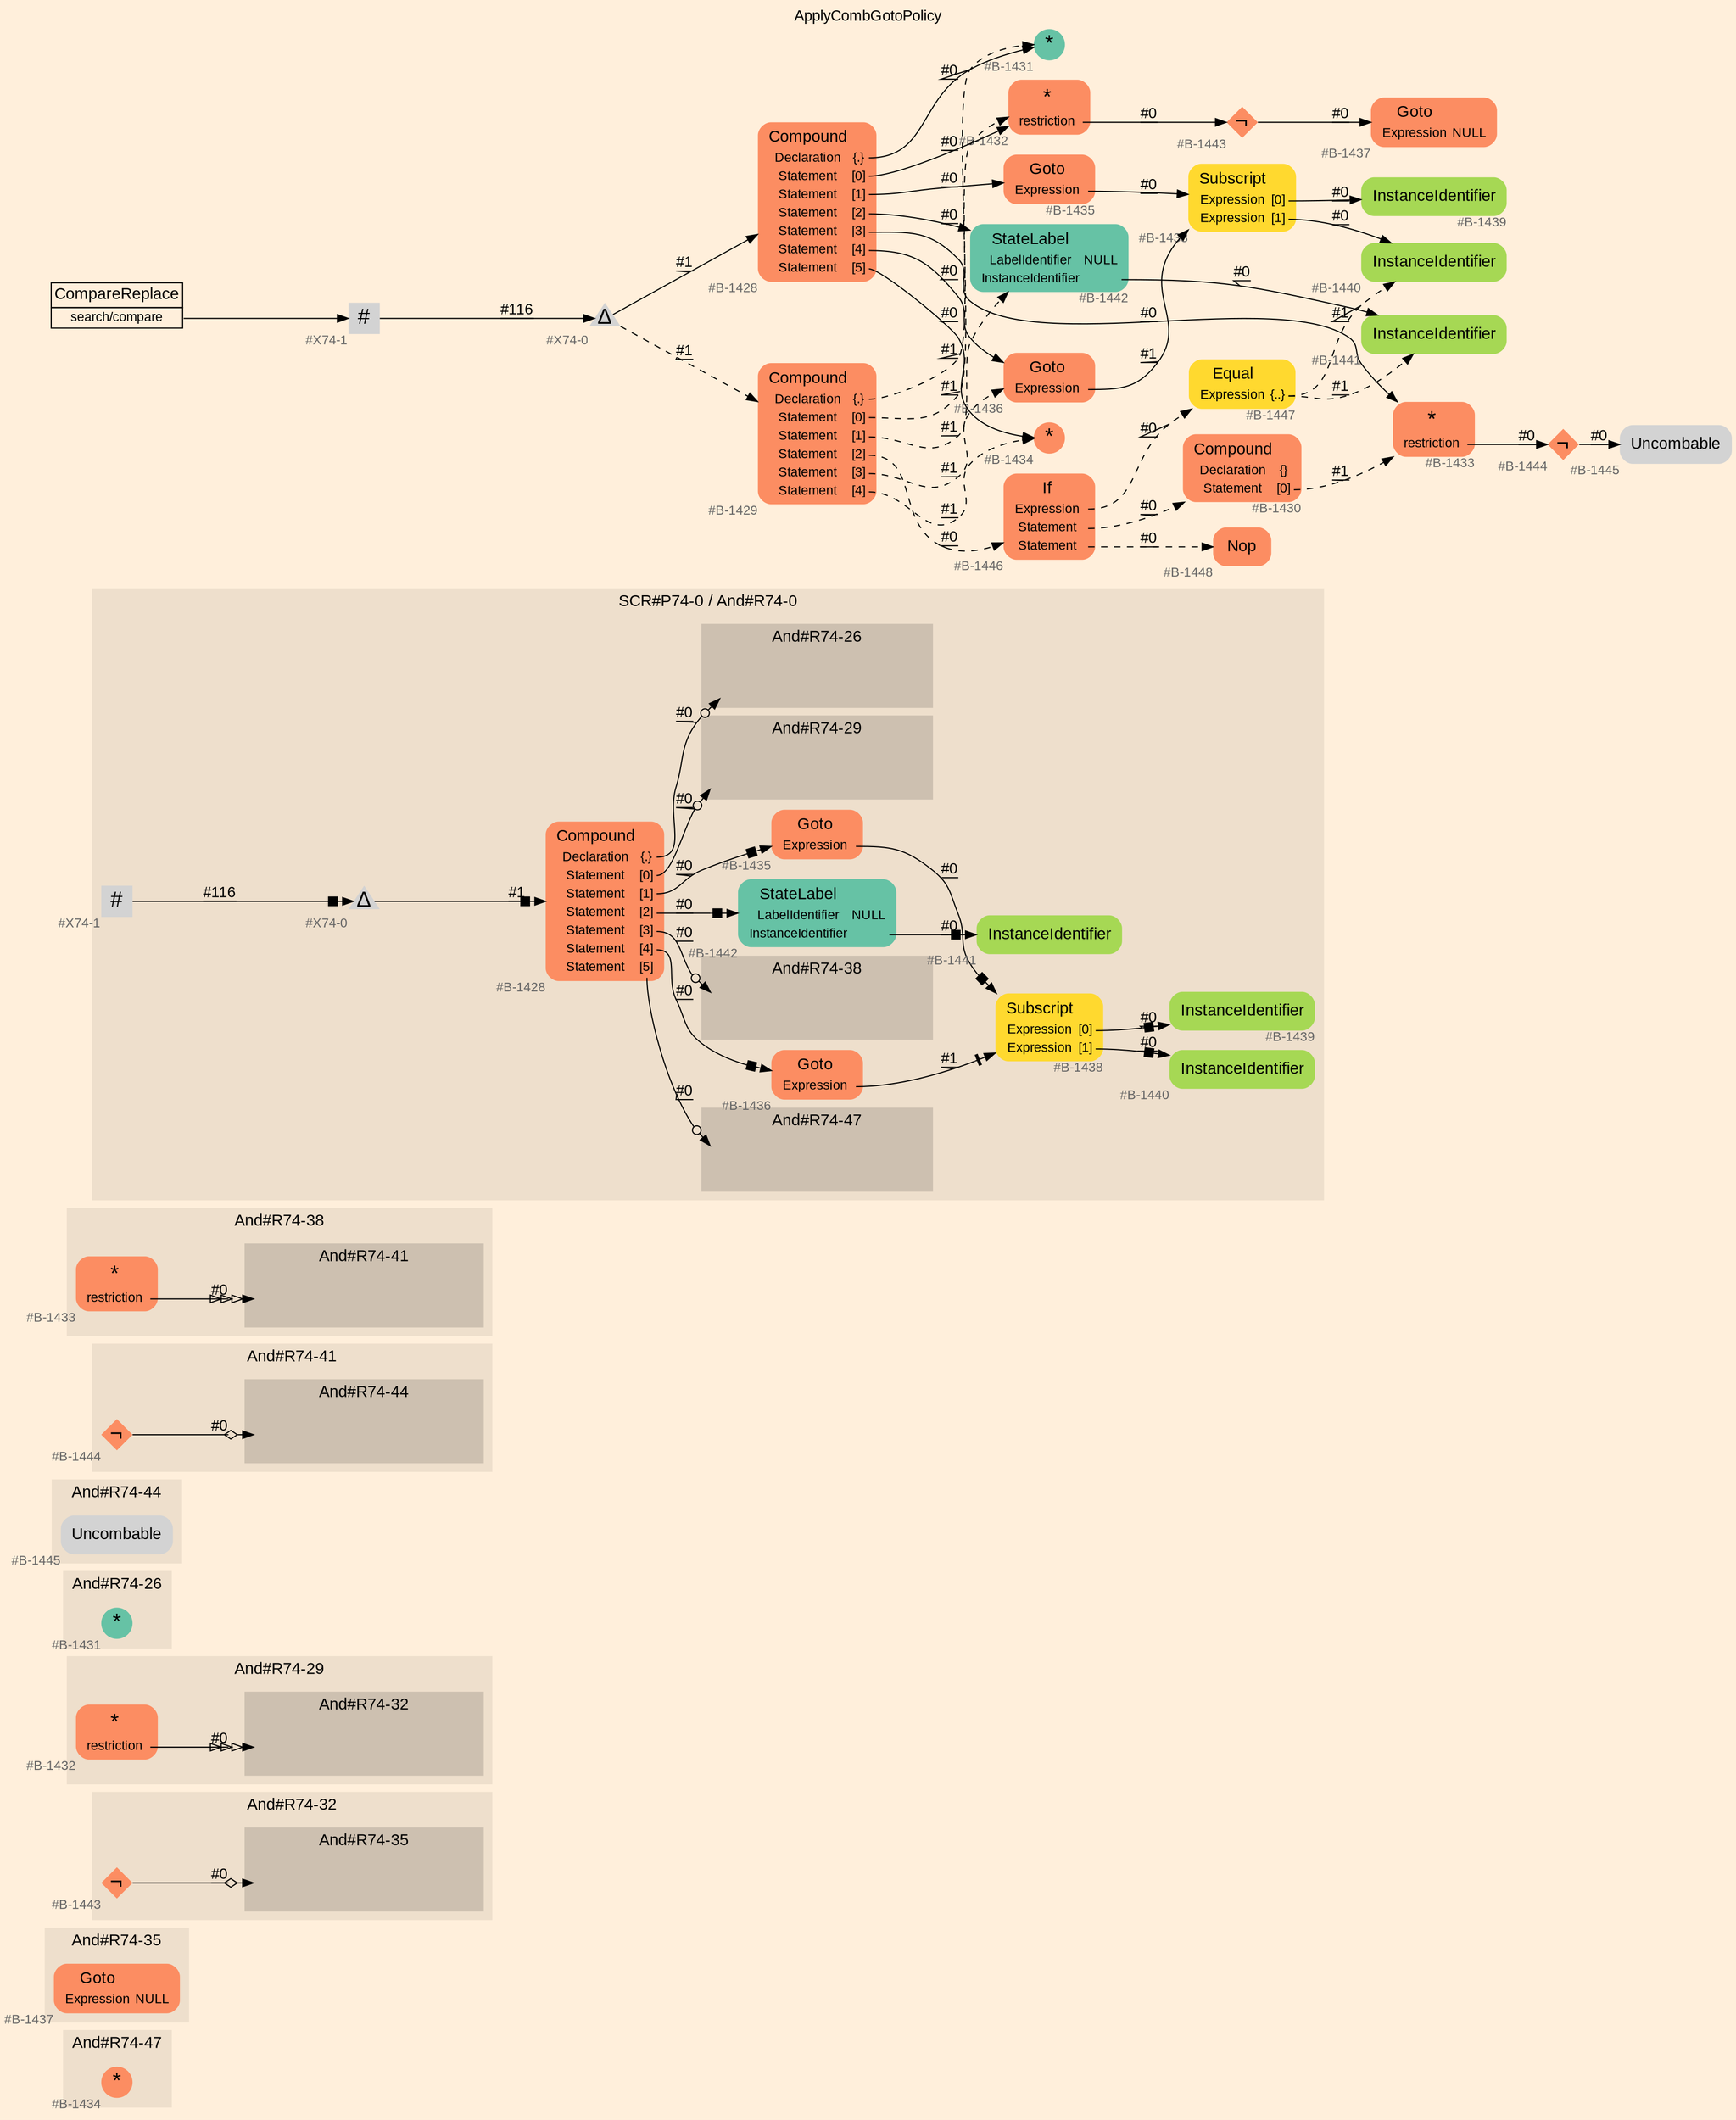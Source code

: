 digraph "ApplyCombGotoPolicy" {
label = "ApplyCombGotoPolicy"
labelloc = t
graph [
    rankdir = "LR"
    ranksep = 0.3
    bgcolor = antiquewhite1
    color = black
    fontcolor = black
    fontname = "Arial"
];
node [
    fontname = "Arial"
];
edge [
    fontname = "Arial"
];

// -------------------- figure And#R74-47 --------------------
// -------- region And#R74-47 ----------
subgraph "clusterAnd#R74-47" {
    label = "And#R74-47"
    style = "filled"
    color = antiquewhite2
    fontsize = "15"
    // -------- block And#R74-47/#B-1434 ----------
    "And#R74-47/#B-1434" [
        fillcolor = "/set28/2"
        xlabel = "#B-1434"
        fontsize = "12"
        fontcolor = grey40
        shape = "circle"
        label = <<FONT COLOR="black" POINT-SIZE="20">*</FONT>>
        style = "filled"
        penwidth = 0.0
        fixedsize = true
        width = 0.4
        height = 0.4
    ];
    
}


// -------------------- figure And#R74-35 --------------------
// -------- region And#R74-35 ----------
subgraph "clusterAnd#R74-35" {
    label = "And#R74-35"
    style = "filled"
    color = antiquewhite2
    fontsize = "15"
    // -------- block And#R74-35/#B-1437 ----------
    "And#R74-35/#B-1437" [
        fillcolor = "/set28/2"
        xlabel = "#B-1437"
        fontsize = "12"
        fontcolor = grey40
        shape = "plaintext"
        label = <<TABLE BORDER="0" CELLBORDER="0" CELLSPACING="0">
         <TR><TD><FONT COLOR="black" POINT-SIZE="15">Goto</FONT></TD></TR>
         <TR><TD><FONT COLOR="black" POINT-SIZE="12">Expression</FONT></TD><TD PORT="port0"><FONT COLOR="black" POINT-SIZE="12">NULL</FONT></TD></TR>
        </TABLE>>
        style = "rounded,filled"
    ];
    
}


// -------------------- figure And#R74-32 --------------------
// -------- region And#R74-32 ----------
subgraph "clusterAnd#R74-32" {
    label = "And#R74-32"
    style = "filled"
    color = antiquewhite2
    fontsize = "15"
    // -------- block And#R74-32/#B-1443 ----------
    "And#R74-32/#B-1443" [
        fillcolor = "/set28/2"
        xlabel = "#B-1443"
        fontsize = "12"
        fontcolor = grey40
        shape = "diamond"
        label = <<FONT COLOR="black" POINT-SIZE="20">¬</FONT>>
        style = "filled"
        penwidth = 0.0
        fixedsize = true
        width = 0.4
        height = 0.4
    ];
    
    // -------- region And#R74-32/And#R74-35 ----------
    subgraph "clusterAnd#R74-32/And#R74-35" {
        label = "And#R74-35"
        style = "filled"
        color = antiquewhite3
        fontsize = "15"
        // -------- block And#R74-32/And#R74-35/#B-1437 ----------
        "And#R74-32/And#R74-35/#B-1437" [
            fillcolor = "/set28/2"
            xlabel = "#B-1437"
            fontsize = "12"
            fontcolor = grey40
            shape = "none"
            style = "invisible"
        ];
        
    }
    
}

"And#R74-32/#B-1443" -> "And#R74-32/And#R74-35/#B-1437" [
    arrowhead="normalnoneodiamond"
    label = "#0"
    decorate = true
    color = black
    fontcolor = black
];


// -------------------- figure And#R74-29 --------------------
// -------- region And#R74-29 ----------
subgraph "clusterAnd#R74-29" {
    label = "And#R74-29"
    style = "filled"
    color = antiquewhite2
    fontsize = "15"
    // -------- block And#R74-29/#B-1432 ----------
    "And#R74-29/#B-1432" [
        fillcolor = "/set28/2"
        xlabel = "#B-1432"
        fontsize = "12"
        fontcolor = grey40
        shape = "plaintext"
        label = <<TABLE BORDER="0" CELLBORDER="0" CELLSPACING="0">
         <TR><TD><FONT COLOR="black" POINT-SIZE="20">*</FONT></TD></TR>
         <TR><TD><FONT COLOR="black" POINT-SIZE="12">restriction</FONT></TD><TD PORT="port0"></TD></TR>
        </TABLE>>
        style = "rounded,filled"
    ];
    
    // -------- region And#R74-29/And#R74-32 ----------
    subgraph "clusterAnd#R74-29/And#R74-32" {
        label = "And#R74-32"
        style = "filled"
        color = antiquewhite3
        fontsize = "15"
        // -------- block And#R74-29/And#R74-32/#B-1443 ----------
        "And#R74-29/And#R74-32/#B-1443" [
            fillcolor = "/set28/2"
            xlabel = "#B-1443"
            fontsize = "12"
            fontcolor = grey40
            shape = "none"
            style = "invisible"
        ];
        
    }
    
}

"And#R74-29/#B-1432":port0 -> "And#R74-29/And#R74-32/#B-1443" [
    arrowhead="normalonormalonormalonormal"
    label = "#0"
    decorate = true
    color = black
    fontcolor = black
];


// -------------------- figure And#R74-26 --------------------
// -------- region And#R74-26 ----------
subgraph "clusterAnd#R74-26" {
    label = "And#R74-26"
    style = "filled"
    color = antiquewhite2
    fontsize = "15"
    // -------- block And#R74-26/#B-1431 ----------
    "And#R74-26/#B-1431" [
        fillcolor = "/set28/1"
        xlabel = "#B-1431"
        fontsize = "12"
        fontcolor = grey40
        shape = "circle"
        label = <<FONT COLOR="black" POINT-SIZE="20">*</FONT>>
        style = "filled"
        penwidth = 0.0
        fixedsize = true
        width = 0.4
        height = 0.4
    ];
    
}


// -------------------- figure And#R74-44 --------------------
// -------- region And#R74-44 ----------
subgraph "clusterAnd#R74-44" {
    label = "And#R74-44"
    style = "filled"
    color = antiquewhite2
    fontsize = "15"
    // -------- block And#R74-44/#B-1445 ----------
    "And#R74-44/#B-1445" [
        xlabel = "#B-1445"
        fontsize = "12"
        fontcolor = grey40
        shape = "plaintext"
        label = <<TABLE BORDER="0" CELLBORDER="0" CELLSPACING="0">
         <TR><TD><FONT COLOR="black" POINT-SIZE="15">Uncombable</FONT></TD></TR>
        </TABLE>>
        style = "rounded,filled"
    ];
    
}


// -------------------- figure And#R74-41 --------------------
// -------- region And#R74-41 ----------
subgraph "clusterAnd#R74-41" {
    label = "And#R74-41"
    style = "filled"
    color = antiquewhite2
    fontsize = "15"
    // -------- block And#R74-41/#B-1444 ----------
    "And#R74-41/#B-1444" [
        fillcolor = "/set28/2"
        xlabel = "#B-1444"
        fontsize = "12"
        fontcolor = grey40
        shape = "diamond"
        label = <<FONT COLOR="black" POINT-SIZE="20">¬</FONT>>
        style = "filled"
        penwidth = 0.0
        fixedsize = true
        width = 0.4
        height = 0.4
    ];
    
    // -------- region And#R74-41/And#R74-44 ----------
    subgraph "clusterAnd#R74-41/And#R74-44" {
        label = "And#R74-44"
        style = "filled"
        color = antiquewhite3
        fontsize = "15"
        // -------- block And#R74-41/And#R74-44/#B-1445 ----------
        "And#R74-41/And#R74-44/#B-1445" [
            xlabel = "#B-1445"
            fontsize = "12"
            fontcolor = grey40
            shape = "none"
            style = "invisible"
        ];
        
    }
    
}

"And#R74-41/#B-1444" -> "And#R74-41/And#R74-44/#B-1445" [
    arrowhead="normalnoneodiamond"
    label = "#0"
    decorate = true
    color = black
    fontcolor = black
];


// -------------------- figure And#R74-38 --------------------
// -------- region And#R74-38 ----------
subgraph "clusterAnd#R74-38" {
    label = "And#R74-38"
    style = "filled"
    color = antiquewhite2
    fontsize = "15"
    // -------- block And#R74-38/#B-1433 ----------
    "And#R74-38/#B-1433" [
        fillcolor = "/set28/2"
        xlabel = "#B-1433"
        fontsize = "12"
        fontcolor = grey40
        shape = "plaintext"
        label = <<TABLE BORDER="0" CELLBORDER="0" CELLSPACING="0">
         <TR><TD><FONT COLOR="black" POINT-SIZE="20">*</FONT></TD></TR>
         <TR><TD><FONT COLOR="black" POINT-SIZE="12">restriction</FONT></TD><TD PORT="port0"></TD></TR>
        </TABLE>>
        style = "rounded,filled"
    ];
    
    // -------- region And#R74-38/And#R74-41 ----------
    subgraph "clusterAnd#R74-38/And#R74-41" {
        label = "And#R74-41"
        style = "filled"
        color = antiquewhite3
        fontsize = "15"
        // -------- block And#R74-38/And#R74-41/#B-1444 ----------
        "And#R74-38/And#R74-41/#B-1444" [
            fillcolor = "/set28/2"
            xlabel = "#B-1444"
            fontsize = "12"
            fontcolor = grey40
            shape = "none"
            style = "invisible"
        ];
        
    }
    
}

"And#R74-38/#B-1433":port0 -> "And#R74-38/And#R74-41/#B-1444" [
    arrowhead="normalonormalonormalonormal"
    label = "#0"
    decorate = true
    color = black
    fontcolor = black
];


// -------------------- figure And#R74-0 --------------------
// -------- region And#R74-0 ----------
subgraph "clusterAnd#R74-0" {
    label = "SCR#P74-0 / And#R74-0"
    style = "filled"
    color = antiquewhite2
    fontsize = "15"
    // -------- block And#R74-0/#B-1428 ----------
    "And#R74-0/#B-1428" [
        fillcolor = "/set28/2"
        xlabel = "#B-1428"
        fontsize = "12"
        fontcolor = grey40
        shape = "plaintext"
        label = <<TABLE BORDER="0" CELLBORDER="0" CELLSPACING="0">
         <TR><TD><FONT COLOR="black" POINT-SIZE="15">Compound</FONT></TD></TR>
         <TR><TD><FONT COLOR="black" POINT-SIZE="12">Declaration</FONT></TD><TD PORT="port0"><FONT COLOR="black" POINT-SIZE="12">{.}</FONT></TD></TR>
         <TR><TD><FONT COLOR="black" POINT-SIZE="12">Statement</FONT></TD><TD PORT="port1"><FONT COLOR="black" POINT-SIZE="12">[0]</FONT></TD></TR>
         <TR><TD><FONT COLOR="black" POINT-SIZE="12">Statement</FONT></TD><TD PORT="port2"><FONT COLOR="black" POINT-SIZE="12">[1]</FONT></TD></TR>
         <TR><TD><FONT COLOR="black" POINT-SIZE="12">Statement</FONT></TD><TD PORT="port3"><FONT COLOR="black" POINT-SIZE="12">[2]</FONT></TD></TR>
         <TR><TD><FONT COLOR="black" POINT-SIZE="12">Statement</FONT></TD><TD PORT="port4"><FONT COLOR="black" POINT-SIZE="12">[3]</FONT></TD></TR>
         <TR><TD><FONT COLOR="black" POINT-SIZE="12">Statement</FONT></TD><TD PORT="port5"><FONT COLOR="black" POINT-SIZE="12">[4]</FONT></TD></TR>
         <TR><TD><FONT COLOR="black" POINT-SIZE="12">Statement</FONT></TD><TD PORT="port6"><FONT COLOR="black" POINT-SIZE="12">[5]</FONT></TD></TR>
        </TABLE>>
        style = "rounded,filled"
    ];
    
    // -------- block And#R74-0/#B-1435 ----------
    "And#R74-0/#B-1435" [
        fillcolor = "/set28/2"
        xlabel = "#B-1435"
        fontsize = "12"
        fontcolor = grey40
        shape = "plaintext"
        label = <<TABLE BORDER="0" CELLBORDER="0" CELLSPACING="0">
         <TR><TD><FONT COLOR="black" POINT-SIZE="15">Goto</FONT></TD></TR>
         <TR><TD><FONT COLOR="black" POINT-SIZE="12">Expression</FONT></TD><TD PORT="port0"></TD></TR>
        </TABLE>>
        style = "rounded,filled"
    ];
    
    // -------- block And#R74-0/#B-1436 ----------
    "And#R74-0/#B-1436" [
        fillcolor = "/set28/2"
        xlabel = "#B-1436"
        fontsize = "12"
        fontcolor = grey40
        shape = "plaintext"
        label = <<TABLE BORDER="0" CELLBORDER="0" CELLSPACING="0">
         <TR><TD><FONT COLOR="black" POINT-SIZE="15">Goto</FONT></TD></TR>
         <TR><TD><FONT COLOR="black" POINT-SIZE="12">Expression</FONT></TD><TD PORT="port0"></TD></TR>
        </TABLE>>
        style = "rounded,filled"
    ];
    
    // -------- block And#R74-0/#B-1438 ----------
    "And#R74-0/#B-1438" [
        fillcolor = "/set28/6"
        xlabel = "#B-1438"
        fontsize = "12"
        fontcolor = grey40
        shape = "plaintext"
        label = <<TABLE BORDER="0" CELLBORDER="0" CELLSPACING="0">
         <TR><TD><FONT COLOR="black" POINT-SIZE="15">Subscript</FONT></TD></TR>
         <TR><TD><FONT COLOR="black" POINT-SIZE="12">Expression</FONT></TD><TD PORT="port0"><FONT COLOR="black" POINT-SIZE="12">[0]</FONT></TD></TR>
         <TR><TD><FONT COLOR="black" POINT-SIZE="12">Expression</FONT></TD><TD PORT="port1"><FONT COLOR="black" POINT-SIZE="12">[1]</FONT></TD></TR>
        </TABLE>>
        style = "rounded,filled"
    ];
    
    // -------- block And#R74-0/#B-1439 ----------
    "And#R74-0/#B-1439" [
        fillcolor = "/set28/5"
        xlabel = "#B-1439"
        fontsize = "12"
        fontcolor = grey40
        shape = "plaintext"
        label = <<TABLE BORDER="0" CELLBORDER="0" CELLSPACING="0">
         <TR><TD><FONT COLOR="black" POINT-SIZE="15">InstanceIdentifier</FONT></TD></TR>
        </TABLE>>
        style = "rounded,filled"
    ];
    
    // -------- block And#R74-0/#B-1440 ----------
    "And#R74-0/#B-1440" [
        fillcolor = "/set28/5"
        xlabel = "#B-1440"
        fontsize = "12"
        fontcolor = grey40
        shape = "plaintext"
        label = <<TABLE BORDER="0" CELLBORDER="0" CELLSPACING="0">
         <TR><TD><FONT COLOR="black" POINT-SIZE="15">InstanceIdentifier</FONT></TD></TR>
        </TABLE>>
        style = "rounded,filled"
    ];
    
    // -------- block And#R74-0/#B-1441 ----------
    "And#R74-0/#B-1441" [
        fillcolor = "/set28/5"
        xlabel = "#B-1441"
        fontsize = "12"
        fontcolor = grey40
        shape = "plaintext"
        label = <<TABLE BORDER="0" CELLBORDER="0" CELLSPACING="0">
         <TR><TD><FONT COLOR="black" POINT-SIZE="15">InstanceIdentifier</FONT></TD></TR>
        </TABLE>>
        style = "rounded,filled"
    ];
    
    // -------- block And#R74-0/#B-1442 ----------
    "And#R74-0/#B-1442" [
        fillcolor = "/set28/1"
        xlabel = "#B-1442"
        fontsize = "12"
        fontcolor = grey40
        shape = "plaintext"
        label = <<TABLE BORDER="0" CELLBORDER="0" CELLSPACING="0">
         <TR><TD><FONT COLOR="black" POINT-SIZE="15">StateLabel</FONT></TD></TR>
         <TR><TD><FONT COLOR="black" POINT-SIZE="12">LabelIdentifier</FONT></TD><TD PORT="port0"><FONT COLOR="black" POINT-SIZE="12">NULL</FONT></TD></TR>
         <TR><TD><FONT COLOR="black" POINT-SIZE="12">InstanceIdentifier</FONT></TD><TD PORT="port1"></TD></TR>
        </TABLE>>
        style = "rounded,filled"
    ];
    
    // -------- block And#R74-0/#X74-0 ----------
    "And#R74-0/#X74-0" [
        xlabel = "#X74-0"
        fontsize = "12"
        fontcolor = grey40
        shape = "triangle"
        label = <<FONT COLOR="black" POINT-SIZE="20">Δ</FONT>>
        style = "filled"
        penwidth = 0.0
        fixedsize = true
        width = 0.4
        height = 0.4
    ];
    
    // -------- block And#R74-0/#X74-1 ----------
    "And#R74-0/#X74-1" [
        xlabel = "#X74-1"
        fontsize = "12"
        fontcolor = grey40
        shape = "square"
        label = <<FONT COLOR="black" POINT-SIZE="20">#</FONT>>
        style = "filled"
        penwidth = 0.0
        fixedsize = true
        width = 0.4
        height = 0.4
    ];
    
    // -------- region And#R74-0/And#R74-38 ----------
    subgraph "clusterAnd#R74-0/And#R74-38" {
        label = "And#R74-38"
        style = "filled"
        color = antiquewhite3
        fontsize = "15"
        // -------- block And#R74-0/And#R74-38/#B-1433 ----------
        "And#R74-0/And#R74-38/#B-1433" [
            fillcolor = "/set28/2"
            xlabel = "#B-1433"
            fontsize = "12"
            fontcolor = grey40
            shape = "none"
            style = "invisible"
        ];
        
    }
    
    // -------- region And#R74-0/And#R74-26 ----------
    subgraph "clusterAnd#R74-0/And#R74-26" {
        label = "And#R74-26"
        style = "filled"
        color = antiquewhite3
        fontsize = "15"
        // -------- block And#R74-0/And#R74-26/#B-1431 ----------
        "And#R74-0/And#R74-26/#B-1431" [
            fillcolor = "/set28/1"
            xlabel = "#B-1431"
            fontsize = "12"
            fontcolor = grey40
            shape = "none"
            style = "invisible"
        ];
        
    }
    
    // -------- region And#R74-0/And#R74-29 ----------
    subgraph "clusterAnd#R74-0/And#R74-29" {
        label = "And#R74-29"
        style = "filled"
        color = antiquewhite3
        fontsize = "15"
        // -------- block And#R74-0/And#R74-29/#B-1432 ----------
        "And#R74-0/And#R74-29/#B-1432" [
            fillcolor = "/set28/2"
            xlabel = "#B-1432"
            fontsize = "12"
            fontcolor = grey40
            shape = "none"
            style = "invisible"
        ];
        
    }
    
    // -------- region And#R74-0/And#R74-47 ----------
    subgraph "clusterAnd#R74-0/And#R74-47" {
        label = "And#R74-47"
        style = "filled"
        color = antiquewhite3
        fontsize = "15"
        // -------- block And#R74-0/And#R74-47/#B-1434 ----------
        "And#R74-0/And#R74-47/#B-1434" [
            fillcolor = "/set28/2"
            xlabel = "#B-1434"
            fontsize = "12"
            fontcolor = grey40
            shape = "none"
            style = "invisible"
        ];
        
    }
    
}

"And#R74-0/#B-1428":port0 -> "And#R74-0/And#R74-26/#B-1431" [
    arrowhead="normalnoneodot"
    label = "#0"
    decorate = true
    color = black
    fontcolor = black
];

"And#R74-0/#B-1428":port1 -> "And#R74-0/And#R74-29/#B-1432" [
    arrowhead="normalnoneodot"
    label = "#0"
    decorate = true
    color = black
    fontcolor = black
];

"And#R74-0/#B-1428":port2 -> "And#R74-0/#B-1435" [
    arrowhead="normalnonebox"
    label = "#0"
    decorate = true
    color = black
    fontcolor = black
];

"And#R74-0/#B-1428":port3 -> "And#R74-0/#B-1442" [
    arrowhead="normalnonebox"
    label = "#0"
    decorate = true
    color = black
    fontcolor = black
];

"And#R74-0/#B-1428":port4 -> "And#R74-0/And#R74-38/#B-1433" [
    arrowhead="normalnoneodot"
    label = "#0"
    decorate = true
    color = black
    fontcolor = black
];

"And#R74-0/#B-1428":port5 -> "And#R74-0/#B-1436" [
    arrowhead="normalnonebox"
    label = "#0"
    decorate = true
    color = black
    fontcolor = black
];

"And#R74-0/#B-1428":port6 -> "And#R74-0/And#R74-47/#B-1434" [
    arrowhead="normalnoneodot"
    label = "#0"
    decorate = true
    color = black
    fontcolor = black
];

"And#R74-0/#B-1435":port0 -> "And#R74-0/#B-1438" [
    arrowhead="normalnonebox"
    label = "#0"
    decorate = true
    color = black
    fontcolor = black
];

"And#R74-0/#B-1436":port0 -> "And#R74-0/#B-1438" [
    arrowhead="normalnonetee"
    label = "#1"
    decorate = true
    color = black
    fontcolor = black
];

"And#R74-0/#B-1438":port0 -> "And#R74-0/#B-1439" [
    arrowhead="normalnonebox"
    label = "#0"
    decorate = true
    color = black
    fontcolor = black
];

"And#R74-0/#B-1438":port1 -> "And#R74-0/#B-1440" [
    arrowhead="normalnonebox"
    label = "#0"
    decorate = true
    color = black
    fontcolor = black
];

"And#R74-0/#B-1442":port1 -> "And#R74-0/#B-1441" [
    arrowhead="normalnonebox"
    label = "#0"
    decorate = true
    color = black
    fontcolor = black
];

"And#R74-0/#X74-0" -> "And#R74-0/#B-1428" [
    arrowhead="normalnonebox"
    label = "#1"
    decorate = true
    color = black
    fontcolor = black
];

"And#R74-0/#X74-1" -> "And#R74-0/#X74-0" [
    arrowhead="normalnonebox"
    label = "#116"
    decorate = true
    color = black
    fontcolor = black
];


// -------------------- transformation figure --------------------
// -------- block CR#X74-2 ----------
"CR#X74-2" [
    fillcolor = antiquewhite1
    fontsize = "12"
    fontcolor = grey40
    shape = "plaintext"
    label = <<TABLE BORDER="0" CELLBORDER="1" CELLSPACING="0">
     <TR><TD><FONT COLOR="black" POINT-SIZE="15">CompareReplace</FONT></TD></TR>
     <TR><TD PORT="port0"><FONT COLOR="black" POINT-SIZE="12">search/compare</FONT></TD></TR>
    </TABLE>>
    style = "filled"
    color = black
];

// -------- block #X74-1 ----------
"#X74-1" [
    xlabel = "#X74-1"
    fontsize = "12"
    fontcolor = grey40
    shape = "square"
    label = <<FONT COLOR="black" POINT-SIZE="20">#</FONT>>
    style = "filled"
    penwidth = 0.0
    fixedsize = true
    width = 0.4
    height = 0.4
];

// -------- block #X74-0 ----------
"#X74-0" [
    xlabel = "#X74-0"
    fontsize = "12"
    fontcolor = grey40
    shape = "triangle"
    label = <<FONT COLOR="black" POINT-SIZE="20">Δ</FONT>>
    style = "filled"
    penwidth = 0.0
    fixedsize = true
    width = 0.4
    height = 0.4
];

// -------- block #B-1428 ----------
"#B-1428" [
    fillcolor = "/set28/2"
    xlabel = "#B-1428"
    fontsize = "12"
    fontcolor = grey40
    shape = "plaintext"
    label = <<TABLE BORDER="0" CELLBORDER="0" CELLSPACING="0">
     <TR><TD><FONT COLOR="black" POINT-SIZE="15">Compound</FONT></TD></TR>
     <TR><TD><FONT COLOR="black" POINT-SIZE="12">Declaration</FONT></TD><TD PORT="port0"><FONT COLOR="black" POINT-SIZE="12">{.}</FONT></TD></TR>
     <TR><TD><FONT COLOR="black" POINT-SIZE="12">Statement</FONT></TD><TD PORT="port1"><FONT COLOR="black" POINT-SIZE="12">[0]</FONT></TD></TR>
     <TR><TD><FONT COLOR="black" POINT-SIZE="12">Statement</FONT></TD><TD PORT="port2"><FONT COLOR="black" POINT-SIZE="12">[1]</FONT></TD></TR>
     <TR><TD><FONT COLOR="black" POINT-SIZE="12">Statement</FONT></TD><TD PORT="port3"><FONT COLOR="black" POINT-SIZE="12">[2]</FONT></TD></TR>
     <TR><TD><FONT COLOR="black" POINT-SIZE="12">Statement</FONT></TD><TD PORT="port4"><FONT COLOR="black" POINT-SIZE="12">[3]</FONT></TD></TR>
     <TR><TD><FONT COLOR="black" POINT-SIZE="12">Statement</FONT></TD><TD PORT="port5"><FONT COLOR="black" POINT-SIZE="12">[4]</FONT></TD></TR>
     <TR><TD><FONT COLOR="black" POINT-SIZE="12">Statement</FONT></TD><TD PORT="port6"><FONT COLOR="black" POINT-SIZE="12">[5]</FONT></TD></TR>
    </TABLE>>
    style = "rounded,filled"
];

// -------- block #B-1431 ----------
"#B-1431" [
    fillcolor = "/set28/1"
    xlabel = "#B-1431"
    fontsize = "12"
    fontcolor = grey40
    shape = "circle"
    label = <<FONT COLOR="black" POINT-SIZE="20">*</FONT>>
    style = "filled"
    penwidth = 0.0
    fixedsize = true
    width = 0.4
    height = 0.4
];

// -------- block #B-1432 ----------
"#B-1432" [
    fillcolor = "/set28/2"
    xlabel = "#B-1432"
    fontsize = "12"
    fontcolor = grey40
    shape = "plaintext"
    label = <<TABLE BORDER="0" CELLBORDER="0" CELLSPACING="0">
     <TR><TD><FONT COLOR="black" POINT-SIZE="20">*</FONT></TD></TR>
     <TR><TD><FONT COLOR="black" POINT-SIZE="12">restriction</FONT></TD><TD PORT="port0"></TD></TR>
    </TABLE>>
    style = "rounded,filled"
];

// -------- block #B-1443 ----------
"#B-1443" [
    fillcolor = "/set28/2"
    xlabel = "#B-1443"
    fontsize = "12"
    fontcolor = grey40
    shape = "diamond"
    label = <<FONT COLOR="black" POINT-SIZE="20">¬</FONT>>
    style = "filled"
    penwidth = 0.0
    fixedsize = true
    width = 0.4
    height = 0.4
];

// -------- block #B-1437 ----------
"#B-1437" [
    fillcolor = "/set28/2"
    xlabel = "#B-1437"
    fontsize = "12"
    fontcolor = grey40
    shape = "plaintext"
    label = <<TABLE BORDER="0" CELLBORDER="0" CELLSPACING="0">
     <TR><TD><FONT COLOR="black" POINT-SIZE="15">Goto</FONT></TD></TR>
     <TR><TD><FONT COLOR="black" POINT-SIZE="12">Expression</FONT></TD><TD PORT="port0"><FONT COLOR="black" POINT-SIZE="12">NULL</FONT></TD></TR>
    </TABLE>>
    style = "rounded,filled"
];

// -------- block #B-1435 ----------
"#B-1435" [
    fillcolor = "/set28/2"
    xlabel = "#B-1435"
    fontsize = "12"
    fontcolor = grey40
    shape = "plaintext"
    label = <<TABLE BORDER="0" CELLBORDER="0" CELLSPACING="0">
     <TR><TD><FONT COLOR="black" POINT-SIZE="15">Goto</FONT></TD></TR>
     <TR><TD><FONT COLOR="black" POINT-SIZE="12">Expression</FONT></TD><TD PORT="port0"></TD></TR>
    </TABLE>>
    style = "rounded,filled"
];

// -------- block #B-1438 ----------
"#B-1438" [
    fillcolor = "/set28/6"
    xlabel = "#B-1438"
    fontsize = "12"
    fontcolor = grey40
    shape = "plaintext"
    label = <<TABLE BORDER="0" CELLBORDER="0" CELLSPACING="0">
     <TR><TD><FONT COLOR="black" POINT-SIZE="15">Subscript</FONT></TD></TR>
     <TR><TD><FONT COLOR="black" POINT-SIZE="12">Expression</FONT></TD><TD PORT="port0"><FONT COLOR="black" POINT-SIZE="12">[0]</FONT></TD></TR>
     <TR><TD><FONT COLOR="black" POINT-SIZE="12">Expression</FONT></TD><TD PORT="port1"><FONT COLOR="black" POINT-SIZE="12">[1]</FONT></TD></TR>
    </TABLE>>
    style = "rounded,filled"
];

// -------- block #B-1439 ----------
"#B-1439" [
    fillcolor = "/set28/5"
    xlabel = "#B-1439"
    fontsize = "12"
    fontcolor = grey40
    shape = "plaintext"
    label = <<TABLE BORDER="0" CELLBORDER="0" CELLSPACING="0">
     <TR><TD><FONT COLOR="black" POINT-SIZE="15">InstanceIdentifier</FONT></TD></TR>
    </TABLE>>
    style = "rounded,filled"
];

// -------- block #B-1440 ----------
"#B-1440" [
    fillcolor = "/set28/5"
    xlabel = "#B-1440"
    fontsize = "12"
    fontcolor = grey40
    shape = "plaintext"
    label = <<TABLE BORDER="0" CELLBORDER="0" CELLSPACING="0">
     <TR><TD><FONT COLOR="black" POINT-SIZE="15">InstanceIdentifier</FONT></TD></TR>
    </TABLE>>
    style = "rounded,filled"
];

// -------- block #B-1442 ----------
"#B-1442" [
    fillcolor = "/set28/1"
    xlabel = "#B-1442"
    fontsize = "12"
    fontcolor = grey40
    shape = "plaintext"
    label = <<TABLE BORDER="0" CELLBORDER="0" CELLSPACING="0">
     <TR><TD><FONT COLOR="black" POINT-SIZE="15">StateLabel</FONT></TD></TR>
     <TR><TD><FONT COLOR="black" POINT-SIZE="12">LabelIdentifier</FONT></TD><TD PORT="port0"><FONT COLOR="black" POINT-SIZE="12">NULL</FONT></TD></TR>
     <TR><TD><FONT COLOR="black" POINT-SIZE="12">InstanceIdentifier</FONT></TD><TD PORT="port1"></TD></TR>
    </TABLE>>
    style = "rounded,filled"
];

// -------- block #B-1441 ----------
"#B-1441" [
    fillcolor = "/set28/5"
    xlabel = "#B-1441"
    fontsize = "12"
    fontcolor = grey40
    shape = "plaintext"
    label = <<TABLE BORDER="0" CELLBORDER="0" CELLSPACING="0">
     <TR><TD><FONT COLOR="black" POINT-SIZE="15">InstanceIdentifier</FONT></TD></TR>
    </TABLE>>
    style = "rounded,filled"
];

// -------- block #B-1433 ----------
"#B-1433" [
    fillcolor = "/set28/2"
    xlabel = "#B-1433"
    fontsize = "12"
    fontcolor = grey40
    shape = "plaintext"
    label = <<TABLE BORDER="0" CELLBORDER="0" CELLSPACING="0">
     <TR><TD><FONT COLOR="black" POINT-SIZE="20">*</FONT></TD></TR>
     <TR><TD><FONT COLOR="black" POINT-SIZE="12">restriction</FONT></TD><TD PORT="port0"></TD></TR>
    </TABLE>>
    style = "rounded,filled"
];

// -------- block #B-1444 ----------
"#B-1444" [
    fillcolor = "/set28/2"
    xlabel = "#B-1444"
    fontsize = "12"
    fontcolor = grey40
    shape = "diamond"
    label = <<FONT COLOR="black" POINT-SIZE="20">¬</FONT>>
    style = "filled"
    penwidth = 0.0
    fixedsize = true
    width = 0.4
    height = 0.4
];

// -------- block #B-1445 ----------
"#B-1445" [
    xlabel = "#B-1445"
    fontsize = "12"
    fontcolor = grey40
    shape = "plaintext"
    label = <<TABLE BORDER="0" CELLBORDER="0" CELLSPACING="0">
     <TR><TD><FONT COLOR="black" POINT-SIZE="15">Uncombable</FONT></TD></TR>
    </TABLE>>
    style = "rounded,filled"
];

// -------- block #B-1436 ----------
"#B-1436" [
    fillcolor = "/set28/2"
    xlabel = "#B-1436"
    fontsize = "12"
    fontcolor = grey40
    shape = "plaintext"
    label = <<TABLE BORDER="0" CELLBORDER="0" CELLSPACING="0">
     <TR><TD><FONT COLOR="black" POINT-SIZE="15">Goto</FONT></TD></TR>
     <TR><TD><FONT COLOR="black" POINT-SIZE="12">Expression</FONT></TD><TD PORT="port0"></TD></TR>
    </TABLE>>
    style = "rounded,filled"
];

// -------- block #B-1434 ----------
"#B-1434" [
    fillcolor = "/set28/2"
    xlabel = "#B-1434"
    fontsize = "12"
    fontcolor = grey40
    shape = "circle"
    label = <<FONT COLOR="black" POINT-SIZE="20">*</FONT>>
    style = "filled"
    penwidth = 0.0
    fixedsize = true
    width = 0.4
    height = 0.4
];

// -------- block #B-1429 ----------
"#B-1429" [
    fillcolor = "/set28/2"
    xlabel = "#B-1429"
    fontsize = "12"
    fontcolor = grey40
    shape = "plaintext"
    label = <<TABLE BORDER="0" CELLBORDER="0" CELLSPACING="0">
     <TR><TD><FONT COLOR="black" POINT-SIZE="15">Compound</FONT></TD></TR>
     <TR><TD><FONT COLOR="black" POINT-SIZE="12">Declaration</FONT></TD><TD PORT="port0"><FONT COLOR="black" POINT-SIZE="12">{.}</FONT></TD></TR>
     <TR><TD><FONT COLOR="black" POINT-SIZE="12">Statement</FONT></TD><TD PORT="port1"><FONT COLOR="black" POINT-SIZE="12">[0]</FONT></TD></TR>
     <TR><TD><FONT COLOR="black" POINT-SIZE="12">Statement</FONT></TD><TD PORT="port2"><FONT COLOR="black" POINT-SIZE="12">[1]</FONT></TD></TR>
     <TR><TD><FONT COLOR="black" POINT-SIZE="12">Statement</FONT></TD><TD PORT="port3"><FONT COLOR="black" POINT-SIZE="12">[2]</FONT></TD></TR>
     <TR><TD><FONT COLOR="black" POINT-SIZE="12">Statement</FONT></TD><TD PORT="port4"><FONT COLOR="black" POINT-SIZE="12">[3]</FONT></TD></TR>
     <TR><TD><FONT COLOR="black" POINT-SIZE="12">Statement</FONT></TD><TD PORT="port5"><FONT COLOR="black" POINT-SIZE="12">[4]</FONT></TD></TR>
    </TABLE>>
    style = "rounded,filled"
];

// -------- block #B-1446 ----------
"#B-1446" [
    fillcolor = "/set28/2"
    xlabel = "#B-1446"
    fontsize = "12"
    fontcolor = grey40
    shape = "plaintext"
    label = <<TABLE BORDER="0" CELLBORDER="0" CELLSPACING="0">
     <TR><TD><FONT COLOR="black" POINT-SIZE="15">If</FONT></TD></TR>
     <TR><TD><FONT COLOR="black" POINT-SIZE="12">Expression</FONT></TD><TD PORT="port0"></TD></TR>
     <TR><TD><FONT COLOR="black" POINT-SIZE="12">Statement</FONT></TD><TD PORT="port1"></TD></TR>
     <TR><TD><FONT COLOR="black" POINT-SIZE="12">Statement</FONT></TD><TD PORT="port2"></TD></TR>
    </TABLE>>
    style = "rounded,filled"
];

// -------- block #B-1447 ----------
"#B-1447" [
    fillcolor = "/set28/6"
    xlabel = "#B-1447"
    fontsize = "12"
    fontcolor = grey40
    shape = "plaintext"
    label = <<TABLE BORDER="0" CELLBORDER="0" CELLSPACING="0">
     <TR><TD><FONT COLOR="black" POINT-SIZE="15">Equal</FONT></TD></TR>
     <TR><TD><FONT COLOR="black" POINT-SIZE="12">Expression</FONT></TD><TD PORT="port0"><FONT COLOR="black" POINT-SIZE="12">{..}</FONT></TD></TR>
    </TABLE>>
    style = "rounded,filled"
];

// -------- block #B-1430 ----------
"#B-1430" [
    fillcolor = "/set28/2"
    xlabel = "#B-1430"
    fontsize = "12"
    fontcolor = grey40
    shape = "plaintext"
    label = <<TABLE BORDER="0" CELLBORDER="0" CELLSPACING="0">
     <TR><TD><FONT COLOR="black" POINT-SIZE="15">Compound</FONT></TD></TR>
     <TR><TD><FONT COLOR="black" POINT-SIZE="12">Declaration</FONT></TD><TD PORT="port0"><FONT COLOR="black" POINT-SIZE="12">{}</FONT></TD></TR>
     <TR><TD><FONT COLOR="black" POINT-SIZE="12">Statement</FONT></TD><TD PORT="port1"><FONT COLOR="black" POINT-SIZE="12">[0]</FONT></TD></TR>
    </TABLE>>
    style = "rounded,filled"
];

// -------- block #B-1448 ----------
"#B-1448" [
    fillcolor = "/set28/2"
    xlabel = "#B-1448"
    fontsize = "12"
    fontcolor = grey40
    shape = "plaintext"
    label = <<TABLE BORDER="0" CELLBORDER="0" CELLSPACING="0">
     <TR><TD><FONT COLOR="black" POINT-SIZE="15">Nop</FONT></TD></TR>
    </TABLE>>
    style = "rounded,filled"
];

"CR#X74-2":port0 -> "#X74-1" [
    label = ""
    decorate = true
    color = black
    fontcolor = black
];

"#X74-1" -> "#X74-0" [
    label = "#116"
    decorate = true
    color = black
    fontcolor = black
];

"#X74-0" -> "#B-1428" [
    label = "#1"
    decorate = true
    color = black
    fontcolor = black
];

"#X74-0" -> "#B-1429" [
    style="dashed"
    label = "#1"
    decorate = true
    color = black
    fontcolor = black
];

"#B-1428":port0 -> "#B-1431" [
    label = "#0"
    decorate = true
    color = black
    fontcolor = black
];

"#B-1428":port1 -> "#B-1432" [
    label = "#0"
    decorate = true
    color = black
    fontcolor = black
];

"#B-1428":port2 -> "#B-1435" [
    label = "#0"
    decorate = true
    color = black
    fontcolor = black
];

"#B-1428":port3 -> "#B-1442" [
    label = "#0"
    decorate = true
    color = black
    fontcolor = black
];

"#B-1428":port4 -> "#B-1433" [
    label = "#0"
    decorate = true
    color = black
    fontcolor = black
];

"#B-1428":port5 -> "#B-1436" [
    label = "#0"
    decorate = true
    color = black
    fontcolor = black
];

"#B-1428":port6 -> "#B-1434" [
    label = "#0"
    decorate = true
    color = black
    fontcolor = black
];

"#B-1432":port0 -> "#B-1443" [
    label = "#0"
    decorate = true
    color = black
    fontcolor = black
];

"#B-1443" -> "#B-1437" [
    label = "#0"
    decorate = true
    color = black
    fontcolor = black
];

"#B-1435":port0 -> "#B-1438" [
    label = "#0"
    decorate = true
    color = black
    fontcolor = black
];

"#B-1438":port0 -> "#B-1439" [
    label = "#0"
    decorate = true
    color = black
    fontcolor = black
];

"#B-1438":port1 -> "#B-1440" [
    label = "#0"
    decorate = true
    color = black
    fontcolor = black
];

"#B-1442":port1 -> "#B-1441" [
    label = "#0"
    decorate = true
    color = black
    fontcolor = black
];

"#B-1433":port0 -> "#B-1444" [
    label = "#0"
    decorate = true
    color = black
    fontcolor = black
];

"#B-1444" -> "#B-1445" [
    label = "#0"
    decorate = true
    color = black
    fontcolor = black
];

"#B-1436":port0 -> "#B-1438" [
    label = "#1"
    decorate = true
    color = black
    fontcolor = black
];

"#B-1429":port0 -> "#B-1431" [
    style="dashed"
    label = "#1"
    decorate = true
    color = black
    fontcolor = black
];

"#B-1429":port1 -> "#B-1432" [
    style="dashed"
    label = "#1"
    decorate = true
    color = black
    fontcolor = black
];

"#B-1429":port2 -> "#B-1442" [
    style="dashed"
    label = "#1"
    decorate = true
    color = black
    fontcolor = black
];

"#B-1429":port3 -> "#B-1446" [
    style="dashed"
    label = "#0"
    decorate = true
    color = black
    fontcolor = black
];

"#B-1429":port4 -> "#B-1436" [
    style="dashed"
    label = "#1"
    decorate = true
    color = black
    fontcolor = black
];

"#B-1429":port5 -> "#B-1434" [
    style="dashed"
    label = "#1"
    decorate = true
    color = black
    fontcolor = black
];

"#B-1446":port0 -> "#B-1447" [
    style="dashed"
    label = "#0"
    decorate = true
    color = black
    fontcolor = black
];

"#B-1446":port1 -> "#B-1430" [
    style="dashed"
    label = "#0"
    decorate = true
    color = black
    fontcolor = black
];

"#B-1446":port2 -> "#B-1448" [
    style="dashed"
    label = "#0"
    decorate = true
    color = black
    fontcolor = black
];

"#B-1447":port0 -> "#B-1440" [
    style="dashed"
    label = "#1"
    decorate = true
    color = black
    fontcolor = black
];

"#B-1447":port0 -> "#B-1441" [
    style="dashed"
    label = "#1"
    decorate = true
    color = black
    fontcolor = black
];

"#B-1430":port1 -> "#B-1433" [
    style="dashed"
    label = "#1"
    decorate = true
    color = black
    fontcolor = black
];


}
